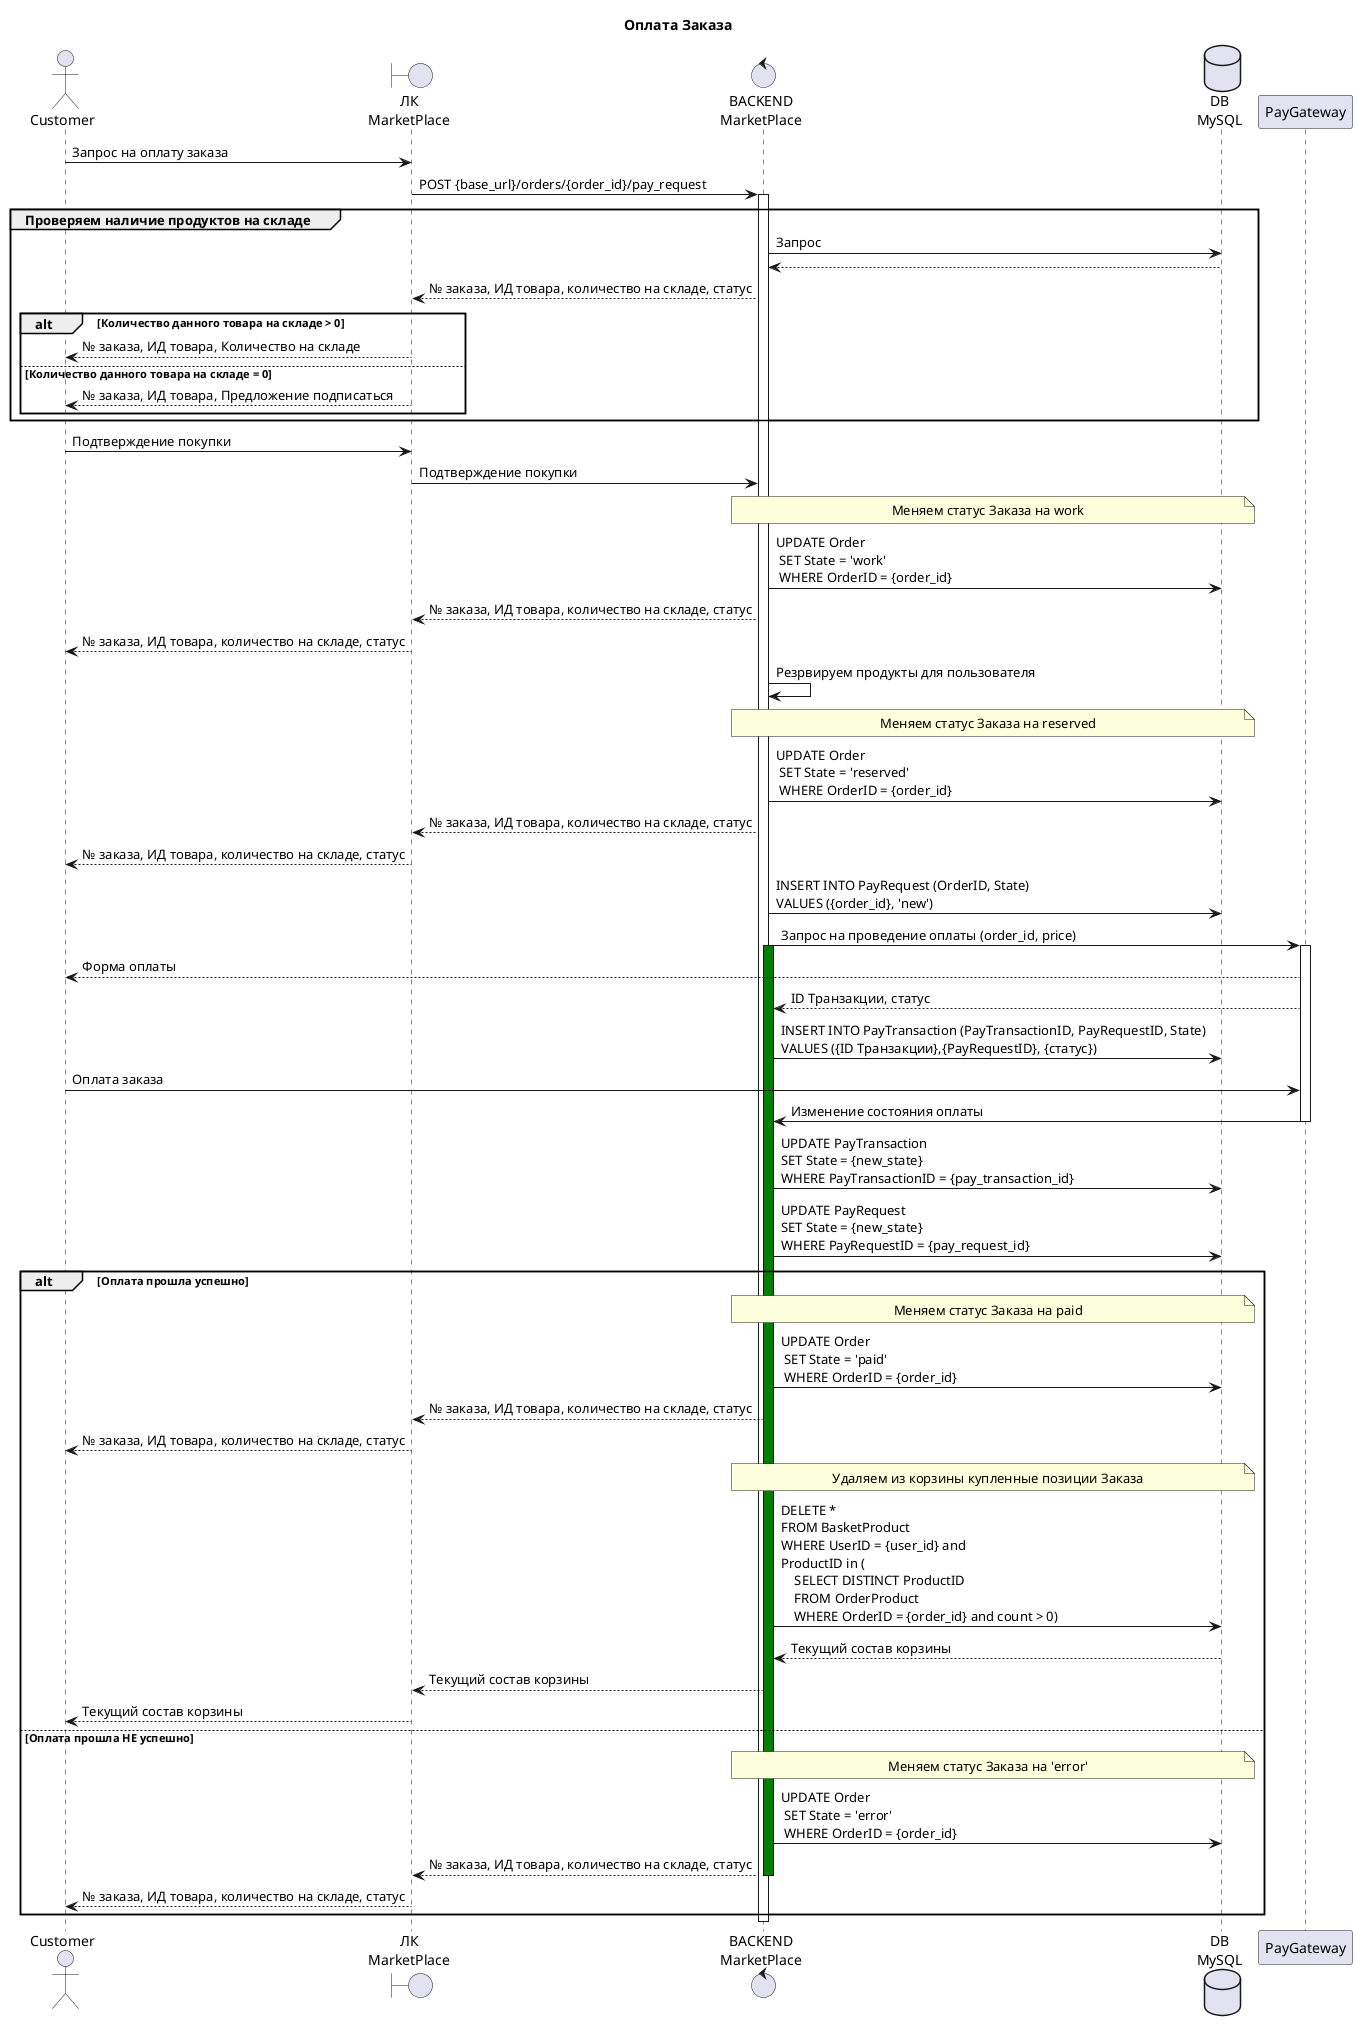 @startuml
hide unlinked
title Оплата Заказа

actor Customer as C 
boundary "ЛК\nMarketPlace"	as MP
control "BACKEND\nMarketPlace"	as CMP
database "DB\nMySQL" as DB
participant PayGateway as PG
queue Kafka as K
control "BACKEND\nStorehouse"	as CSH
actor UserSH as USH

	C -> MP : Запрос на оплату заказа
	MP -> CMP : POST {base_url}/orders/{order_id}/pay_request
	activate CMP
	group Проверяем наличие продуктов на складе
		CMP -> DB : Запрос
		CMP <-- DB
		MP <-- CMP : № заказа, ИД товара, количество на складе, статус
		alt Количество данного товара на складе > 0
		C <-- MP : № заказа, ИД товара, Количество на складе
		else Количество данного товара на складе = 0
		C <-- MP : № заказа, ИД товара, Предложение подписаться
		end
	end
	C -> MP : Подтверждение покупки
	MP -> CMP : Подтверждение покупки

	note over CMP, DB : Меняем статус Заказа на work

	CMP -> DB : UPDATE Order\n SET State = 'work'\n WHERE OrderID = {order_id}

	MP <-- CMP : № заказа, ИД товара, количество на складе, статус
	C <-- MP : № заказа, ИД товара, количество на складе, статус

	CMP -> CMP : Резрвируем продукты для пользователя
	note over CMP, DB : Меняем статус Заказа на reserved

	CMP -> DB : UPDATE Order\n SET State = 'reserved'\n WHERE OrderID = {order_id}

	MP <-- CMP : № заказа, ИД товара, количество на складе, статус
	C <-- MP : № заказа, ИД товара, количество на складе, статус

	CMP -> DB : INSERT INTO PayRequest (OrderID, State)\nVALUES ({order_id}, 'new')
	CMP -> PG : Запрос на проведение оплаты (order_id, price)
	activate PG
	activate CMP #green
	C <-- PG : Форма оплаты
	CMP <-- PG : ID Транзакции, статус
	CMP -> DB : INSERT INTO PayTransaction (PayTransactionID, PayRequestID, State)\nVALUES ({ID Транзакции},{PayRequestID}, {статус})
	C -> PG : Оплата заказа
	PG -> CMP : Изменение состояния оплаты
	deactivate PG
	CMP -> DB : UPDATE PayTransaction\nSET State = {new_state}\nWHERE PayTransactionID = {pay_transaction_id}
	CMP -> DB : UPDATE PayRequest\nSET State = {new_state}\nWHERE PayRequestID = {pay_request_id}

	alt Оплата прошла успешно
		note over CMP, DB : Меняем статус Заказа на paid
		CMP -> DB : UPDATE Order\n SET State = 'paid'\n WHERE OrderID = {order_id}

		MP <-- CMP : № заказа, ИД товара, количество на складе, статус
		C <-- MP : № заказа, ИД товара, количество на складе, статус

		note over CMP, DB : Удаляем из корзины купленные позиции Заказа
		CMP -> DB : DELETE *\nFROM BasketProduct\nWHERE UserID = {user_id} and\nProductID in (\n    SELECT DISTINCT ProductID\n    FROM OrderProduct\n    WHERE OrderID = {order_id} and count > 0)
		CMP <-- DB : Текущий состав корзины
		MP <-- CMP : Текущий состав корзины
		C <-- MP : Текущий состав корзины
	else Оплата прошла НЕ успешно 
		note over CMP, DB : Меняем статус Заказа на 'error'
		CMP -> DB : UPDATE Order\n SET State = 'error'\n WHERE OrderID = {order_id}

		MP <-- CMP : № заказа, ИД товара, количество на складе, статус
		deactivate CMP
		C <-- MP : № заказа, ИД товара, количество на складе, статус
	end
	deactivate CMP

@enduml
